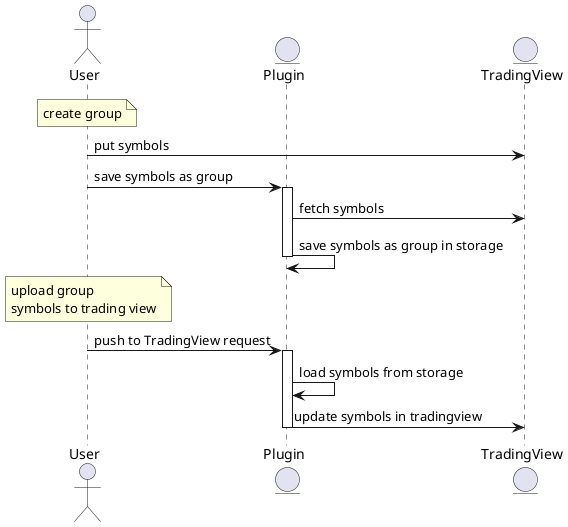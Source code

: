 @startuml
actor User as User
entity Plugin as Plugin
entity TradingView as TradingView

note over User: create group

User -> TradingView : put symbols
User -> Plugin : save symbols as group

activate Plugin
Plugin -> TradingView : fetch symbols
Plugin -> Plugin: save symbols as group in storage
deactivate Plugin

note over User: upload group\nsymbols to trading view

User -> Plugin : push to TradingView request
activate Plugin
Plugin -> Plugin: load symbols from storage
Plugin -> TradingView : update symbols in tradingview
deactivate Plugin

@enduml

